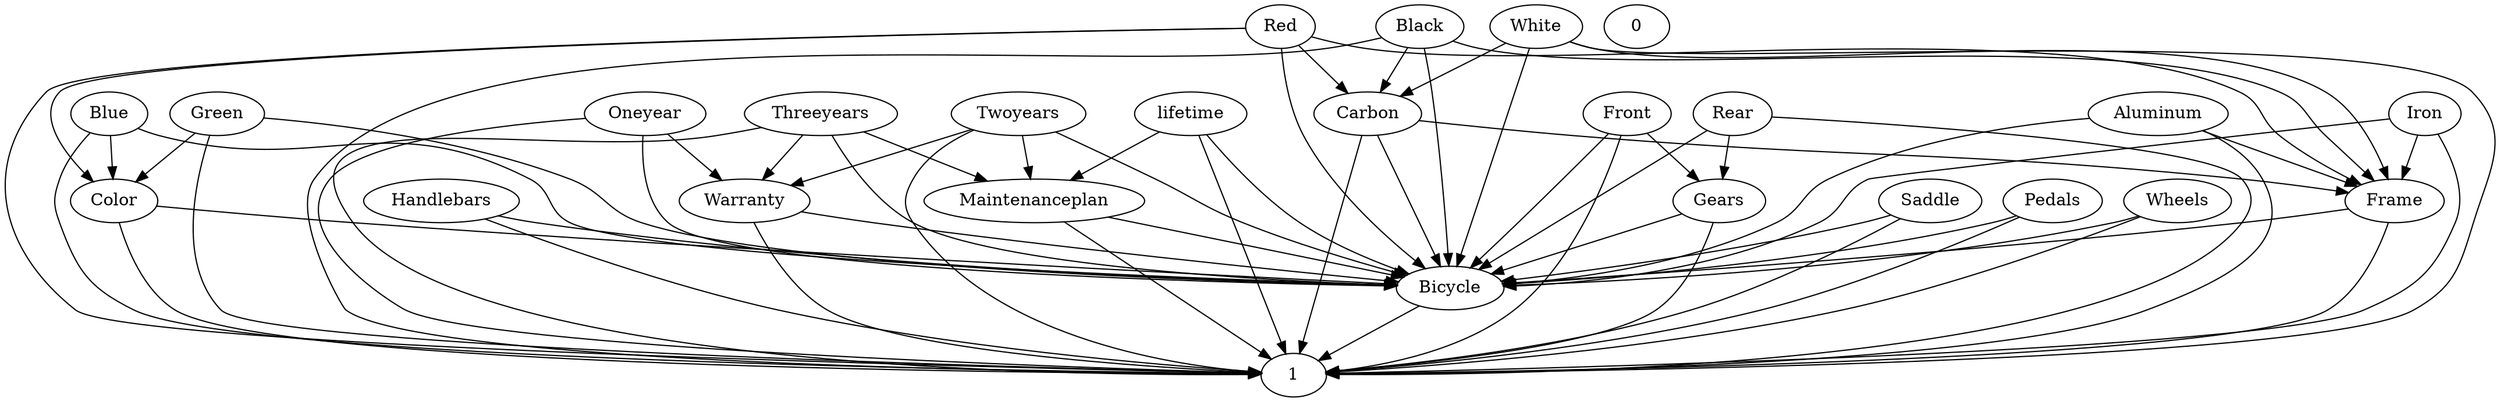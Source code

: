 digraph G {
  Red;
  Black;
  Color;
  Handlebars;
  Bicycle;
  Threeyears;
  Warranty;
  Blue;
  White;
  0;
  1;
  Front;
  Rear;
  Frame;
  Maintenanceplan;
  Aluminum;
  lifetime;
  Green;
  Saddle;
  Oneyear;
  Iron;
  Gears;
  Twoyears;
  Carbon;
  Pedals;
  Wheels;
  Red -> Carbon;
  Iron -> Frame;
  Green -> Color;
  White -> Carbon;
  Twoyears -> Maintenanceplan;
  lifetime -> Maintenanceplan;
  Threeyears -> Maintenanceplan;
  Handlebars -> Bicycle;
  Gears -> Bicycle;
  Blue -> Color;
  Wheels -> Bicycle;
  Front -> Gears;
  Color -> Bicycle;
  Maintenanceplan -> Bicycle;
  Black -> Carbon;
  Threeyears -> Warranty;
  Frame -> Bicycle;
  Warranty -> Bicycle;
  Twoyears -> Warranty;
  Red -> Color;
  Carbon -> Frame;
  Rear -> Gears;
  Pedals -> Bicycle;
  Oneyear -> Warranty;
  Aluminum -> Frame;
  Saddle -> Bicycle;
  Bicycle -> 1;
  Red -> Bicycle;
  Red -> Frame;
  Black -> Frame;
  Color -> 1;
  Handlebars -> 1;
  Threeyears -> Bicycle;
  Warranty -> 1;
  Blue -> Bicycle;
  Blue -> 1;
  White -> Frame;
  Front -> Bicycle;
  Rear -> Bicycle;
  Frame -> 1;
  Maintenanceplan -> 1;
  Aluminum -> Bicycle;
  Aluminum -> 1;
  lifetime -> Bicycle;
  lifetime -> 1;
  Green -> Bicycle;
  Green -> 1;
  Saddle -> 1;
  Oneyear -> Bicycle;
  Oneyear -> 1;
  Iron -> Bicycle;
  Iron -> 1;
  Gears -> 1;
  Twoyears -> Bicycle;
  Twoyears -> 1;
  Carbon -> Bicycle;
  Carbon -> 1;
  Pedals -> 1;
  Wheels -> 1;
  Red -> 1;
  Black -> Bicycle;
  Black -> 1;
  Threeyears -> 1;
  White -> Bicycle;
  White -> 1;
  Front -> 1;
  Rear -> 1;
}
